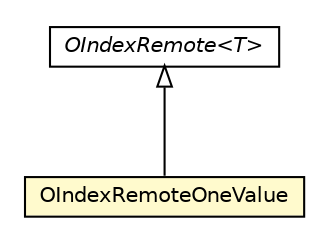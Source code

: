 #!/usr/local/bin/dot
#
# Class diagram 
# Generated by UMLGraph version R5_6-24-gf6e263 (http://www.umlgraph.org/)
#

digraph G {
	edge [fontname="Helvetica",fontsize=10,labelfontname="Helvetica",labelfontsize=10];
	node [fontname="Helvetica",fontsize=10,shape=plaintext];
	nodesep=0.25;
	ranksep=0.5;
	// com.orientechnologies.orient.core.index.OIndexRemoteOneValue
	c2116825 [label=<<table title="com.orientechnologies.orient.core.index.OIndexRemoteOneValue" border="0" cellborder="1" cellspacing="0" cellpadding="2" port="p" bgcolor="lemonChiffon" href="./OIndexRemoteOneValue.html">
		<tr><td><table border="0" cellspacing="0" cellpadding="1">
<tr><td align="center" balign="center"> OIndexRemoteOneValue </td></tr>
		</table></td></tr>
		</table>>, URL="./OIndexRemoteOneValue.html", fontname="Helvetica", fontcolor="black", fontsize=10.0];
	// com.orientechnologies.orient.core.index.OIndexRemote<T>
	c2116836 [label=<<table title="com.orientechnologies.orient.core.index.OIndexRemote" border="0" cellborder="1" cellspacing="0" cellpadding="2" port="p" href="./OIndexRemote.html">
		<tr><td><table border="0" cellspacing="0" cellpadding="1">
<tr><td align="center" balign="center"><font face="Helvetica-Oblique"> OIndexRemote&lt;T&gt; </font></td></tr>
		</table></td></tr>
		</table>>, URL="./OIndexRemote.html", fontname="Helvetica", fontcolor="black", fontsize=10.0];
	//com.orientechnologies.orient.core.index.OIndexRemoteOneValue extends com.orientechnologies.orient.core.index.OIndexRemote<com.orientechnologies.orient.core.db.record.OIdentifiable>
	c2116836:p -> c2116825:p [dir=back,arrowtail=empty];
}

